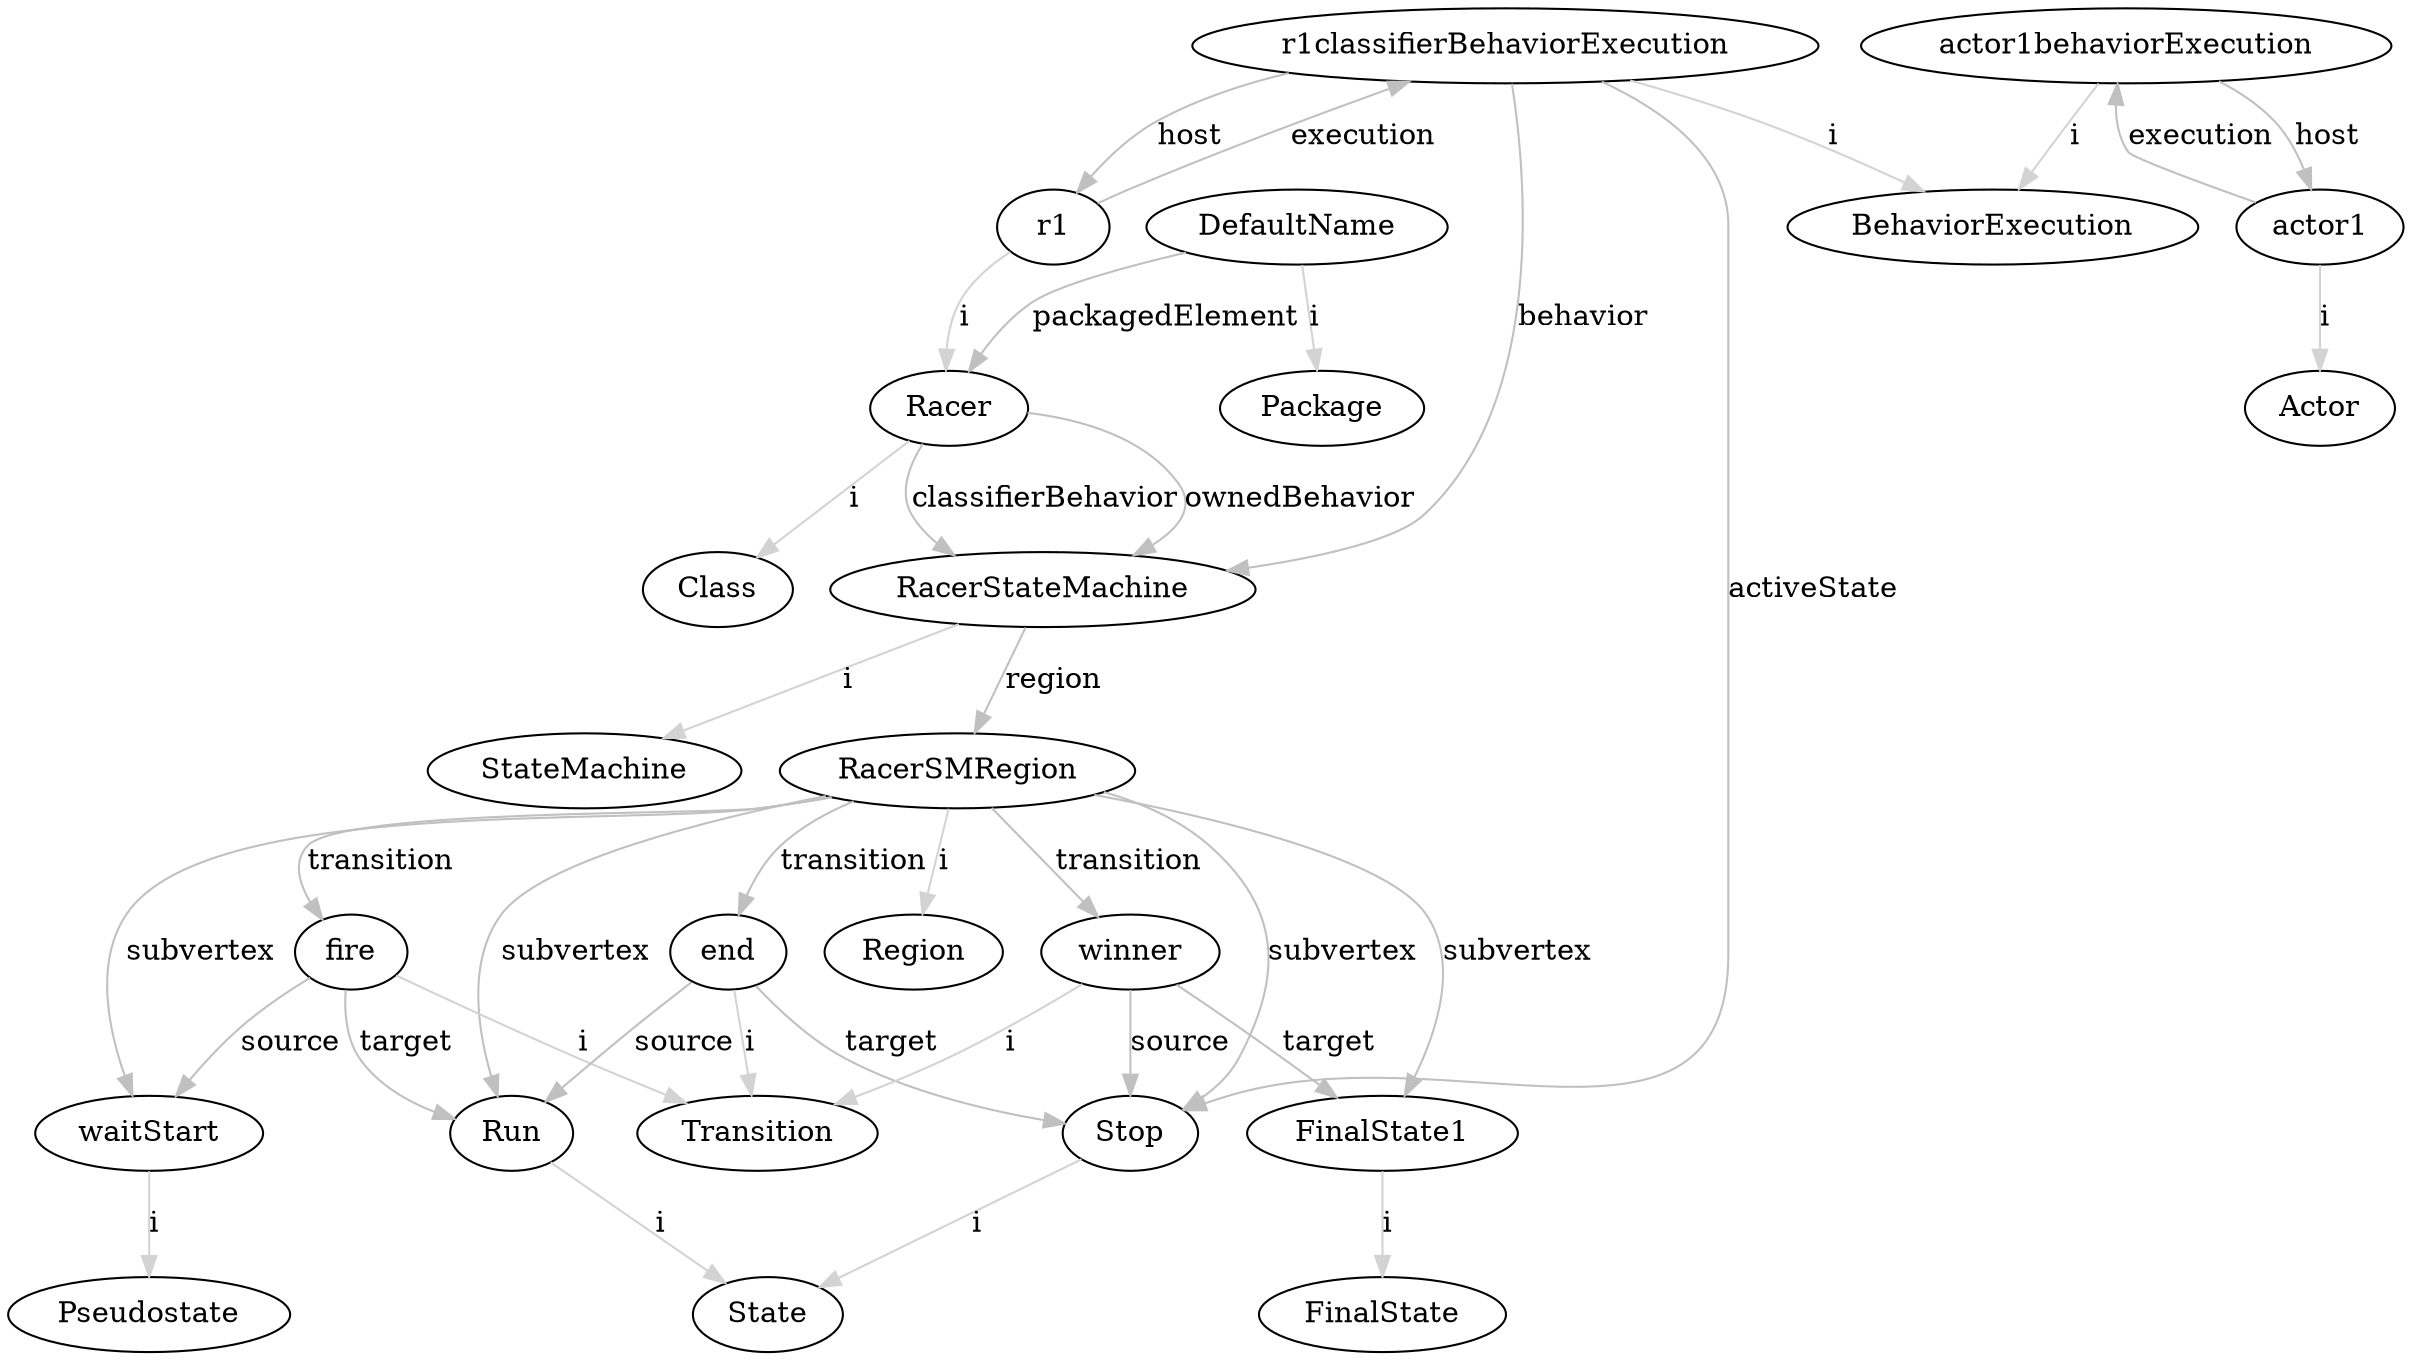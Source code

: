 digraph umlMetamodel {
	"DefaultName" -> "Package" [label="i", color="lightgrey"]
	"DefaultName" -> "Racer" [label="packagedElement", color="grey"]
	"Racer" -> "Class" [label="i", color="lightgrey"]
	"Racer" -> "RacerStateMachine" [label="classifierBehavior", color="grey"]
	"Racer" -> "RacerStateMachine" [label="ownedBehavior", color="grey"]
	"RacerStateMachine" -> "StateMachine" [label="i", color="lightgrey"]
	"RacerStateMachine" -> "RacerSMRegion" [label="region", color="grey"]
	"RacerSMRegion" -> "Region" [label="i", color="lightgrey"]
	"RacerSMRegion" -> "waitStart" [label="subvertex", color="grey"]
	"waitStart" -> "Pseudostate" [label="i", color="lightgrey"]
	"RacerSMRegion" -> "Run" [label="subvertex", color="grey"]
	"Run" -> "State" [label="i", color="lightgrey"]
	"RacerSMRegion" -> "Stop" [label="subvertex", color="grey"]
	"Stop" -> "State" [label="i", color="lightgrey"]
	"RacerSMRegion" -> "FinalState1" [label="subvertex", color="grey"]
	"FinalState1" -> "FinalState" [label="i", color="lightgrey"]
	"RacerSMRegion" -> "fire" [label="transition", color="grey"]
	"fire" -> "Transition" [label="i", color="lightgrey"]
	"fire" -> "waitStart" [label="source", color="grey"]
	"fire" -> "Run" [label="target", color="grey"]
	"RacerSMRegion" -> "end" [label="transition", color="grey"]
	"end" -> "Transition" [label="i", color="lightgrey"]
	"end" -> "Run" [label="source", color="grey"]
	"end" -> "Stop" [label="target", color="grey"]
	"RacerSMRegion" -> "winner" [label="transition", color="grey"]
	"winner" -> "Transition" [label="i", color="lightgrey"]
	"winner" -> "Stop" [label="source", color="grey"]
	"winner" -> "FinalState1" [label="target", color="grey"]
	"r1" -> "Racer" [label="i", color="lightgrey"]
	"r1classifierBehaviorExecution" -> "BehaviorExecution" [label="i", color="lightgrey"]
	"r1" -> "r1classifierBehaviorExecution" [label="execution", color="grey"]
	"r1classifierBehaviorExecution" -> "r1" [label="host", color="grey"]
	"r1classifierBehaviorExecution" -> "RacerStateMachine" [label="behavior", color="grey"]
	"r1classifierBehaviorExecution" -> "Stop" [label="activeState", color="grey"]
	"actor1" -> "Actor" [label="i", color="lightgrey"]
	"actor1behaviorExecution" -> "BehaviorExecution" [label="i", color="lightgrey"]
	"actor1" -> "actor1behaviorExecution" [label="execution", color="grey"]
	"actor1behaviorExecution" -> "actor1" [label="host", color="grey"]
}
